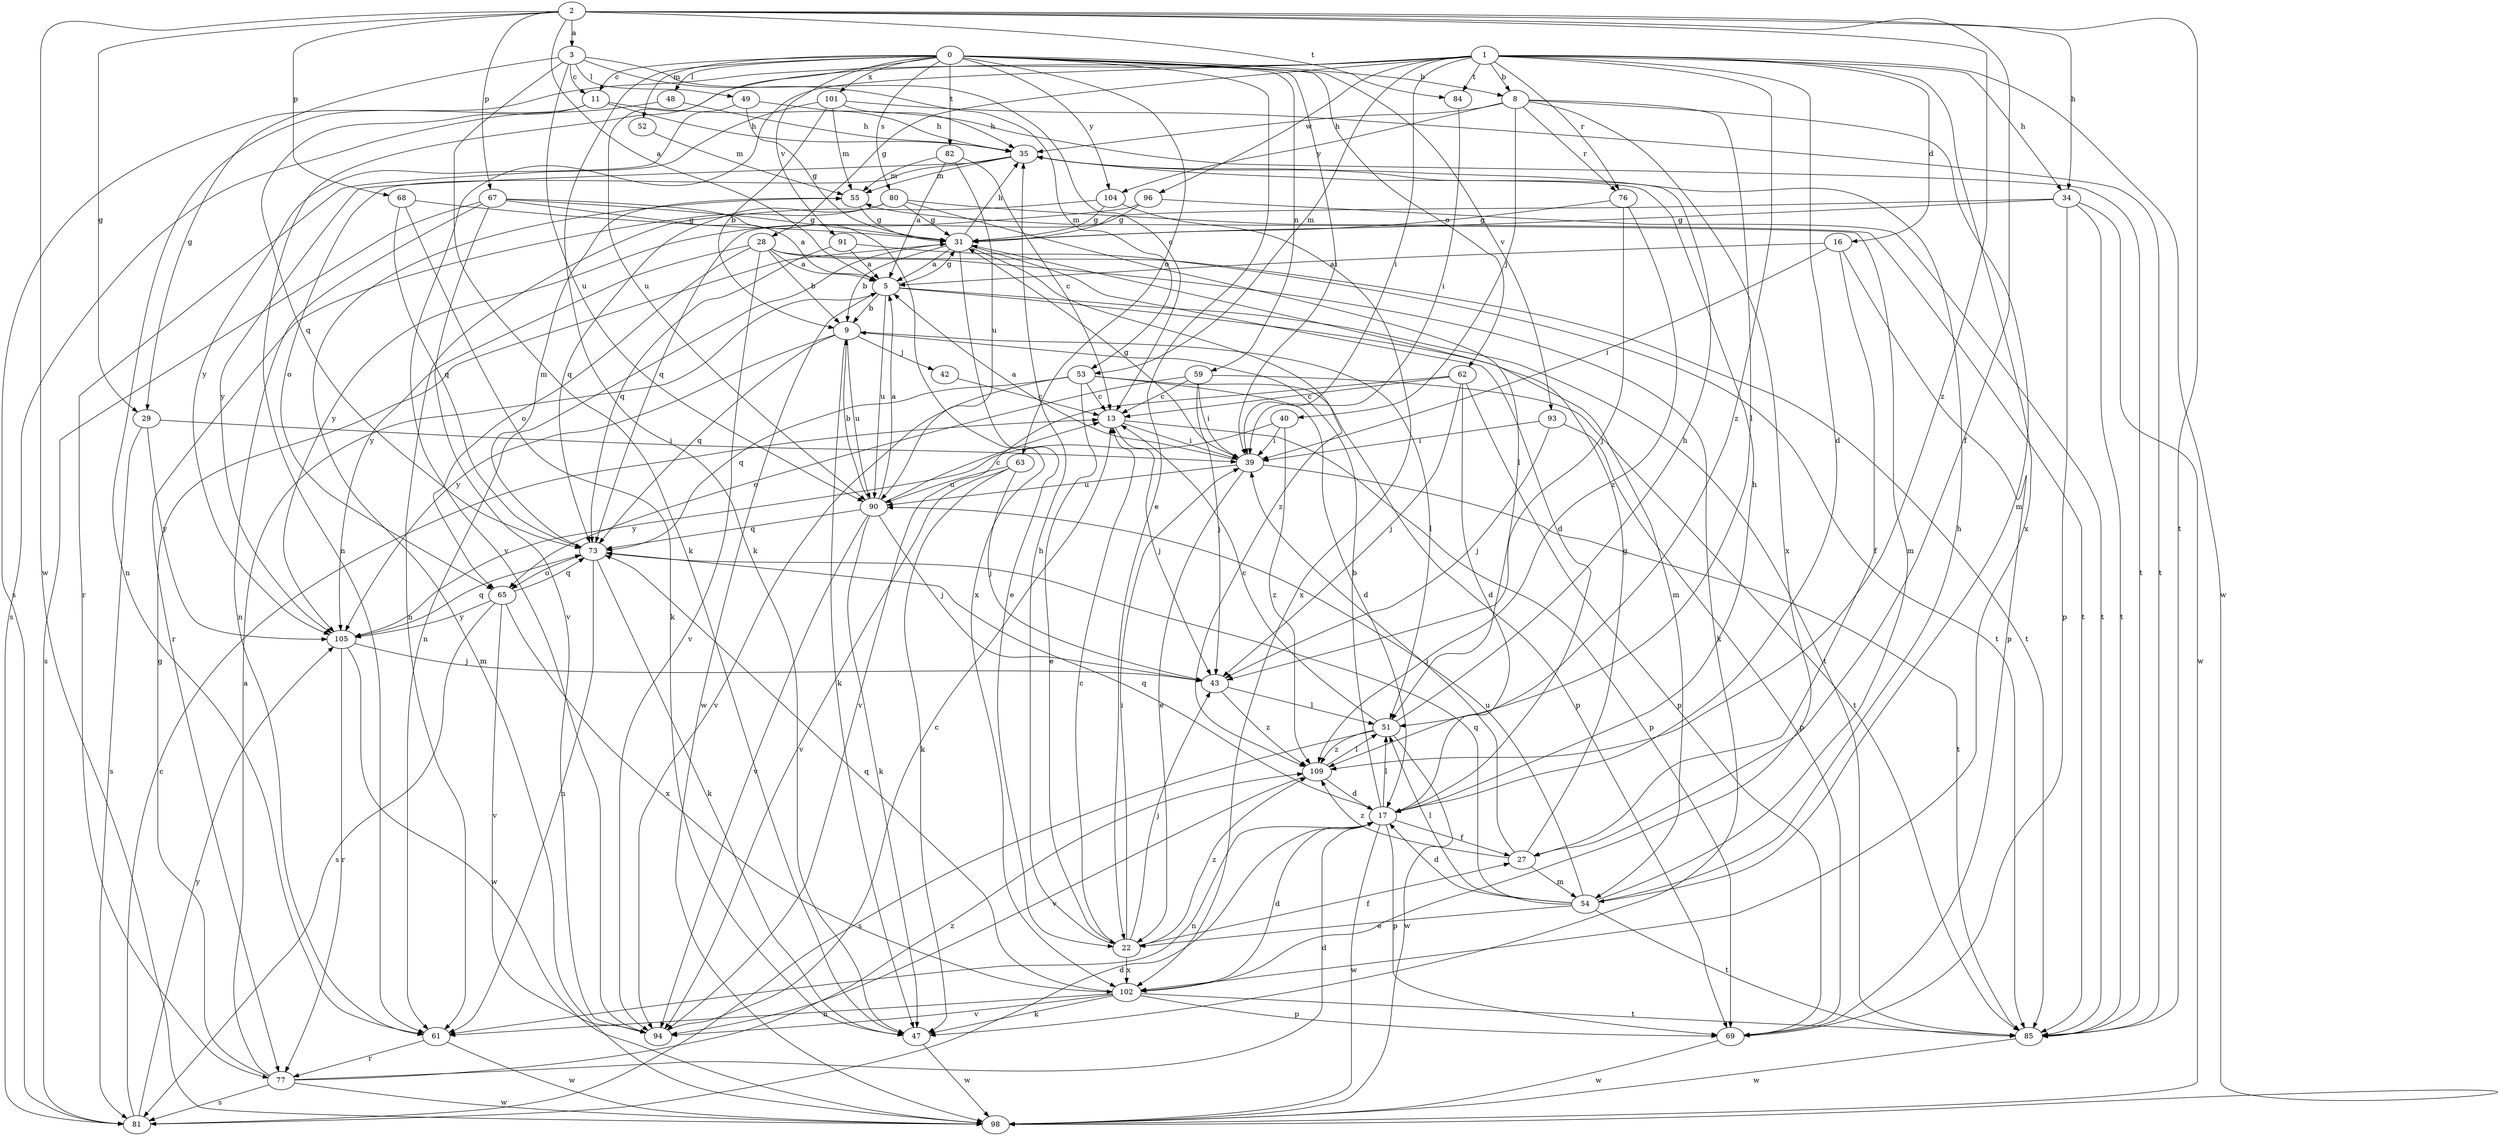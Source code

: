 strict digraph  {
0;
1;
2;
3;
5;
8;
9;
11;
13;
16;
17;
22;
27;
28;
29;
31;
34;
35;
39;
40;
42;
43;
47;
48;
49;
51;
52;
53;
54;
55;
59;
61;
62;
63;
65;
67;
68;
69;
73;
76;
77;
80;
81;
82;
84;
85;
90;
91;
93;
94;
96;
98;
101;
102;
104;
105;
109;
0 -> 8  [label=b];
0 -> 11  [label=c];
0 -> 22  [label=e];
0 -> 39  [label=i];
0 -> 47  [label=k];
0 -> 48  [label=l];
0 -> 52  [label=m];
0 -> 59  [label=n];
0 -> 62  [label=o];
0 -> 63  [label=o];
0 -> 80  [label=s];
0 -> 82  [label=t];
0 -> 90  [label=u];
0 -> 91  [label=v];
0 -> 93  [label=v];
0 -> 101  [label=x];
0 -> 104  [label=y];
1 -> 8  [label=b];
1 -> 16  [label=d];
1 -> 17  [label=d];
1 -> 28  [label=g];
1 -> 34  [label=h];
1 -> 39  [label=i];
1 -> 53  [label=m];
1 -> 61  [label=n];
1 -> 76  [label=r];
1 -> 81  [label=s];
1 -> 84  [label=t];
1 -> 94  [label=v];
1 -> 96  [label=w];
1 -> 98  [label=w];
1 -> 102  [label=x];
1 -> 109  [label=z];
2 -> 3  [label=a];
2 -> 5  [label=a];
2 -> 27  [label=f];
2 -> 29  [label=g];
2 -> 34  [label=h];
2 -> 67  [label=p];
2 -> 68  [label=p];
2 -> 84  [label=t];
2 -> 85  [label=t];
2 -> 98  [label=w];
2 -> 109  [label=z];
3 -> 11  [label=c];
3 -> 13  [label=c];
3 -> 29  [label=g];
3 -> 47  [label=k];
3 -> 49  [label=l];
3 -> 53  [label=m];
3 -> 90  [label=u];
5 -> 9  [label=b];
5 -> 31  [label=g];
5 -> 54  [label=m];
5 -> 85  [label=t];
5 -> 90  [label=u];
5 -> 98  [label=w];
8 -> 35  [label=h];
8 -> 40  [label=j];
8 -> 51  [label=l];
8 -> 54  [label=m];
8 -> 76  [label=r];
8 -> 102  [label=x];
8 -> 104  [label=y];
9 -> 42  [label=j];
9 -> 47  [label=k];
9 -> 51  [label=l];
9 -> 73  [label=q];
9 -> 90  [label=u];
9 -> 105  [label=y];
11 -> 35  [label=h];
11 -> 61  [label=n];
11 -> 73  [label=q];
11 -> 85  [label=t];
13 -> 39  [label=i];
13 -> 43  [label=j];
13 -> 69  [label=p];
16 -> 5  [label=a];
16 -> 27  [label=f];
16 -> 39  [label=i];
16 -> 69  [label=p];
17 -> 9  [label=b];
17 -> 27  [label=f];
17 -> 35  [label=h];
17 -> 51  [label=l];
17 -> 61  [label=n];
17 -> 69  [label=p];
17 -> 73  [label=q];
17 -> 98  [label=w];
22 -> 13  [label=c];
22 -> 27  [label=f];
22 -> 35  [label=h];
22 -> 39  [label=i];
22 -> 43  [label=j];
22 -> 102  [label=x];
22 -> 109  [label=z];
27 -> 31  [label=g];
27 -> 39  [label=i];
27 -> 54  [label=m];
27 -> 109  [label=z];
28 -> 5  [label=a];
28 -> 9  [label=b];
28 -> 47  [label=k];
28 -> 65  [label=o];
28 -> 85  [label=t];
28 -> 94  [label=v];
28 -> 105  [label=y];
29 -> 39  [label=i];
29 -> 81  [label=s];
29 -> 105  [label=y];
31 -> 5  [label=a];
31 -> 9  [label=b];
31 -> 17  [label=d];
31 -> 22  [label=e];
31 -> 35  [label=h];
31 -> 61  [label=n];
31 -> 109  [label=z];
34 -> 31  [label=g];
34 -> 69  [label=p];
34 -> 73  [label=q];
34 -> 85  [label=t];
34 -> 98  [label=w];
35 -> 55  [label=m];
35 -> 65  [label=o];
35 -> 105  [label=y];
39 -> 5  [label=a];
39 -> 22  [label=e];
39 -> 31  [label=g];
39 -> 85  [label=t];
39 -> 90  [label=u];
40 -> 39  [label=i];
40 -> 105  [label=y];
40 -> 109  [label=z];
42 -> 13  [label=c];
43 -> 51  [label=l];
43 -> 109  [label=z];
47 -> 98  [label=w];
48 -> 35  [label=h];
48 -> 81  [label=s];
49 -> 31  [label=g];
49 -> 35  [label=h];
49 -> 105  [label=y];
51 -> 13  [label=c];
51 -> 35  [label=h];
51 -> 81  [label=s];
51 -> 98  [label=w];
51 -> 109  [label=z];
52 -> 55  [label=m];
53 -> 13  [label=c];
53 -> 17  [label=d];
53 -> 22  [label=e];
53 -> 69  [label=p];
53 -> 73  [label=q];
53 -> 94  [label=v];
54 -> 17  [label=d];
54 -> 22  [label=e];
54 -> 35  [label=h];
54 -> 51  [label=l];
54 -> 55  [label=m];
54 -> 73  [label=q];
54 -> 85  [label=t];
54 -> 90  [label=u];
55 -> 31  [label=g];
59 -> 13  [label=c];
59 -> 39  [label=i];
59 -> 43  [label=j];
59 -> 65  [label=o];
59 -> 85  [label=t];
61 -> 77  [label=r];
61 -> 98  [label=w];
62 -> 13  [label=c];
62 -> 17  [label=d];
62 -> 43  [label=j];
62 -> 69  [label=p];
62 -> 94  [label=v];
63 -> 43  [label=j];
63 -> 47  [label=k];
63 -> 90  [label=u];
63 -> 94  [label=v];
65 -> 73  [label=q];
65 -> 81  [label=s];
65 -> 94  [label=v];
65 -> 102  [label=x];
65 -> 105  [label=y];
67 -> 5  [label=a];
67 -> 31  [label=g];
67 -> 61  [label=n];
67 -> 81  [label=s];
67 -> 94  [label=v];
67 -> 102  [label=x];
68 -> 31  [label=g];
68 -> 47  [label=k];
68 -> 73  [label=q];
69 -> 98  [label=w];
73 -> 47  [label=k];
73 -> 55  [label=m];
73 -> 61  [label=n];
73 -> 65  [label=o];
76 -> 31  [label=g];
76 -> 43  [label=j];
76 -> 109  [label=z];
77 -> 5  [label=a];
77 -> 17  [label=d];
77 -> 31  [label=g];
77 -> 81  [label=s];
77 -> 98  [label=w];
77 -> 109  [label=z];
80 -> 31  [label=g];
80 -> 51  [label=l];
80 -> 73  [label=q];
80 -> 77  [label=r];
80 -> 85  [label=t];
81 -> 13  [label=c];
81 -> 17  [label=d];
81 -> 105  [label=y];
82 -> 5  [label=a];
82 -> 13  [label=c];
82 -> 55  [label=m];
82 -> 90  [label=u];
84 -> 39  [label=i];
85 -> 98  [label=w];
90 -> 5  [label=a];
90 -> 9  [label=b];
90 -> 13  [label=c];
90 -> 43  [label=j];
90 -> 47  [label=k];
90 -> 73  [label=q];
90 -> 94  [label=v];
91 -> 5  [label=a];
91 -> 73  [label=q];
91 -> 85  [label=t];
93 -> 39  [label=i];
93 -> 43  [label=j];
93 -> 69  [label=p];
94 -> 13  [label=c];
96 -> 31  [label=g];
96 -> 85  [label=t];
96 -> 105  [label=y];
98 -> 55  [label=m];
101 -> 9  [label=b];
101 -> 35  [label=h];
101 -> 55  [label=m];
101 -> 77  [label=r];
101 -> 85  [label=t];
102 -> 17  [label=d];
102 -> 47  [label=k];
102 -> 61  [label=n];
102 -> 69  [label=p];
102 -> 73  [label=q];
102 -> 85  [label=t];
102 -> 94  [label=v];
104 -> 31  [label=g];
104 -> 61  [label=n];
104 -> 102  [label=x];
105 -> 43  [label=j];
105 -> 73  [label=q];
105 -> 77  [label=r];
105 -> 98  [label=w];
109 -> 17  [label=d];
109 -> 51  [label=l];
109 -> 94  [label=v];
}
